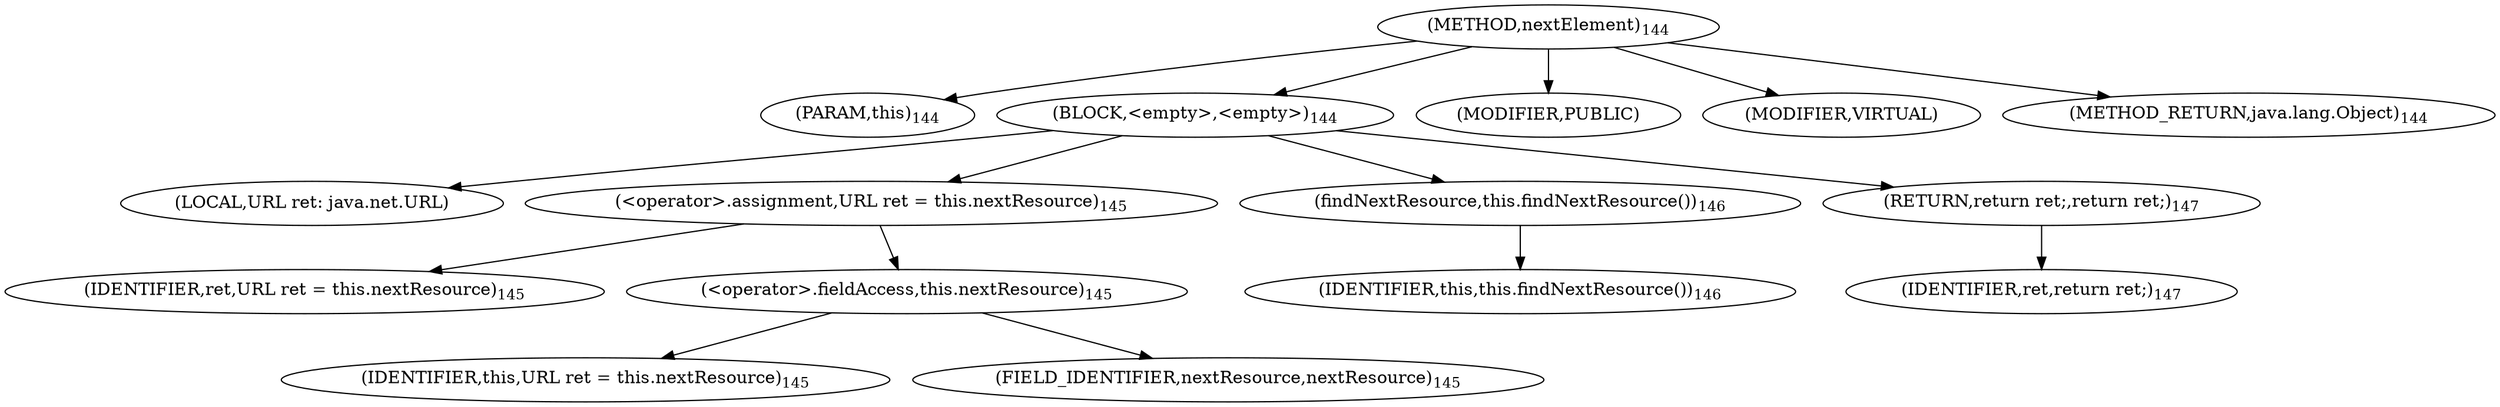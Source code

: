 digraph "nextElement" {  
"251" [label = <(METHOD,nextElement)<SUB>144</SUB>> ]
"10" [label = <(PARAM,this)<SUB>144</SUB>> ]
"252" [label = <(BLOCK,&lt;empty&gt;,&lt;empty&gt;)<SUB>144</SUB>> ]
"253" [label = <(LOCAL,URL ret: java.net.URL)> ]
"254" [label = <(&lt;operator&gt;.assignment,URL ret = this.nextResource)<SUB>145</SUB>> ]
"255" [label = <(IDENTIFIER,ret,URL ret = this.nextResource)<SUB>145</SUB>> ]
"256" [label = <(&lt;operator&gt;.fieldAccess,this.nextResource)<SUB>145</SUB>> ]
"9" [label = <(IDENTIFIER,this,URL ret = this.nextResource)<SUB>145</SUB>> ]
"257" [label = <(FIELD_IDENTIFIER,nextResource,nextResource)<SUB>145</SUB>> ]
"258" [label = <(findNextResource,this.findNextResource())<SUB>146</SUB>> ]
"11" [label = <(IDENTIFIER,this,this.findNextResource())<SUB>146</SUB>> ]
"259" [label = <(RETURN,return ret;,return ret;)<SUB>147</SUB>> ]
"260" [label = <(IDENTIFIER,ret,return ret;)<SUB>147</SUB>> ]
"261" [label = <(MODIFIER,PUBLIC)> ]
"262" [label = <(MODIFIER,VIRTUAL)> ]
"263" [label = <(METHOD_RETURN,java.lang.Object)<SUB>144</SUB>> ]
  "251" -> "10" 
  "251" -> "252" 
  "251" -> "261" 
  "251" -> "262" 
  "251" -> "263" 
  "252" -> "253" 
  "252" -> "254" 
  "252" -> "258" 
  "252" -> "259" 
  "254" -> "255" 
  "254" -> "256" 
  "256" -> "9" 
  "256" -> "257" 
  "258" -> "11" 
  "259" -> "260" 
}
